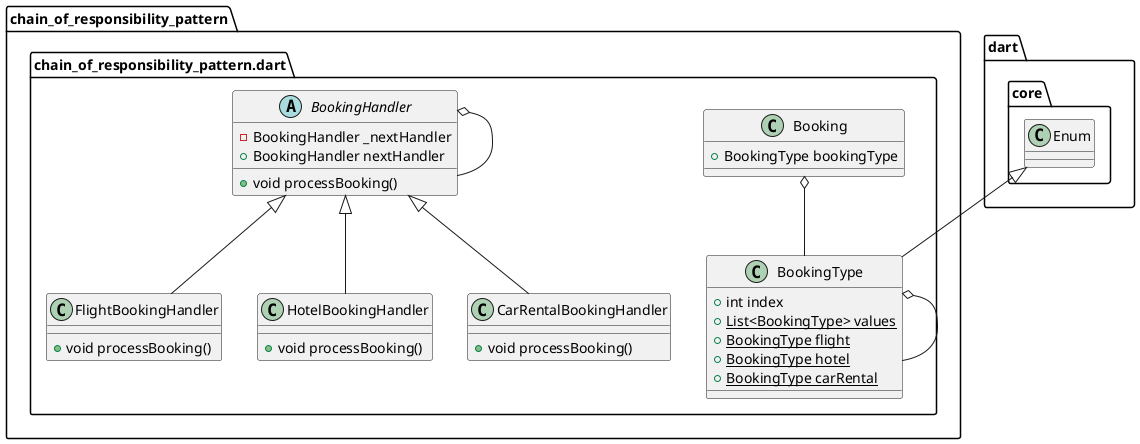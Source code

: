 @startuml
set namespaceSeparator ::

abstract class "chain_of_responsibility_pattern::chain_of_responsibility_pattern.dart::BookingHandler" {
  -BookingHandler _nextHandler
  +BookingHandler nextHandler
  +void processBooking()
}

"chain_of_responsibility_pattern::chain_of_responsibility_pattern.dart::BookingHandler" o-- "chain_of_responsibility_pattern::chain_of_responsibility_pattern.dart::BookingHandler"

class "chain_of_responsibility_pattern::chain_of_responsibility_pattern.dart::FlightBookingHandler" {
  +void processBooking()
}

"chain_of_responsibility_pattern::chain_of_responsibility_pattern.dart::BookingHandler" <|-- "chain_of_responsibility_pattern::chain_of_responsibility_pattern.dart::FlightBookingHandler"

class "chain_of_responsibility_pattern::chain_of_responsibility_pattern.dart::HotelBookingHandler" {
  +void processBooking()
}

"chain_of_responsibility_pattern::chain_of_responsibility_pattern.dart::BookingHandler" <|-- "chain_of_responsibility_pattern::chain_of_responsibility_pattern.dart::HotelBookingHandler"

class "chain_of_responsibility_pattern::chain_of_responsibility_pattern.dart::CarRentalBookingHandler" {
  +void processBooking()
}

"chain_of_responsibility_pattern::chain_of_responsibility_pattern.dart::BookingHandler" <|-- "chain_of_responsibility_pattern::chain_of_responsibility_pattern.dart::CarRentalBookingHandler"

class "chain_of_responsibility_pattern::chain_of_responsibility_pattern.dart::Booking" {
  +BookingType bookingType
}

"chain_of_responsibility_pattern::chain_of_responsibility_pattern.dart::Booking" o-- "chain_of_responsibility_pattern::chain_of_responsibility_pattern.dart::BookingType"

class "chain_of_responsibility_pattern::chain_of_responsibility_pattern.dart::BookingType" {
  +int index
  {static} +List<BookingType> values
  {static} +BookingType flight
  {static} +BookingType hotel
  {static} +BookingType carRental
}

"chain_of_responsibility_pattern::chain_of_responsibility_pattern.dart::BookingType" o-- "chain_of_responsibility_pattern::chain_of_responsibility_pattern.dart::BookingType"
"dart::core::Enum" <|-- "chain_of_responsibility_pattern::chain_of_responsibility_pattern.dart::BookingType"


@enduml